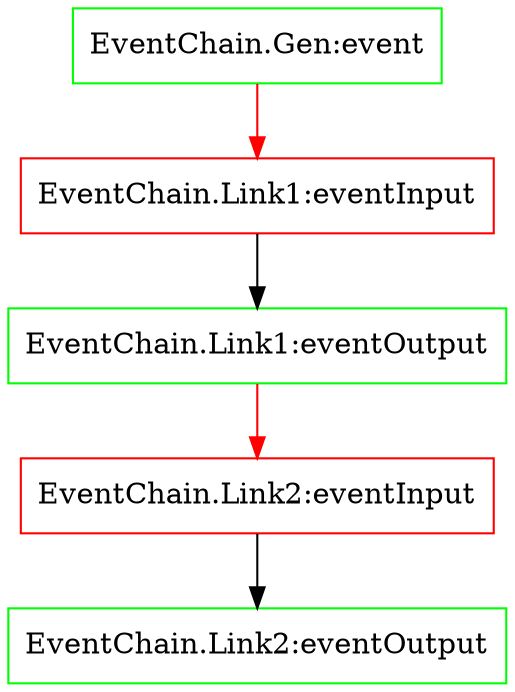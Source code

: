 digraph G
{
  0 [label="EventChain.Gen:event", color="green", shape=box];
  1 [label="EventChain.Link1:eventOutput", color="green", shape=box];
  2 [label="EventChain.Link1:eventInput", color="red", shape=box];
  3 [label="EventChain.Link2:eventOutput", color="green", shape=box];
  4 [label="EventChain.Link2:eventInput", color="red", shape=box];

  2 -> 1
  4 -> 3
  0 -> 2 [color="red"];
  1 -> 4 [color="red"];
}
